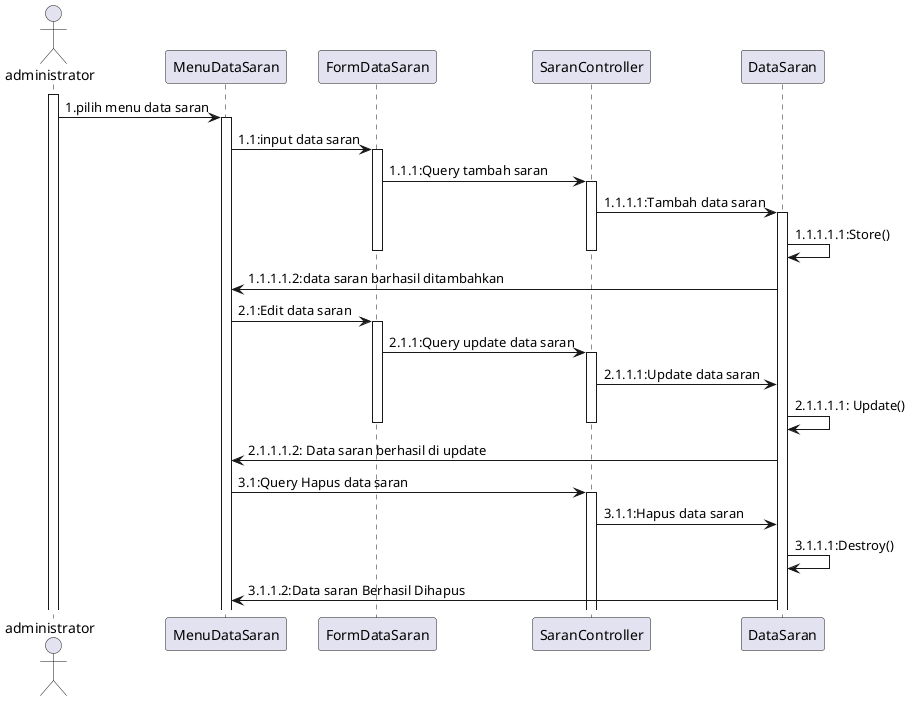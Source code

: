 @startuml
actor administrator
activate administrator
administrator->MenuDataSaran:1.pilih menu data saran
activate MenuDataSaran
MenuDataSaran->FormDataSaran:1.1:input data saran
activate FormDataSaran
FormDataSaran->SaranController:1.1.1:Query tambah saran
activate SaranController
SaranController->DataSaran:1.1.1.1:Tambah data saran
activate DataSaran
DataSaran->DataSaran:1.1.1.1.1:Store()
deactivate SaranController
deactivate FormDataSaran
DataSaran->MenuDataSaran:1.1.1.1.2:data saran barhasil ditambahkan
MenuDataSaran->FormDataSaran:2.1:Edit data saran
activate FormDataSaran
FormDataSaran->SaranController:2.1.1:Query update data saran
activate SaranController
SaranController->DataSaran:2.1.1.1:Update data saran
DataSaran->DataSaran:2.1.1.1.1: Update()
deactivate SaranController
deactivate FormDataSaran
DataSaran->MenuDataSaran:2.1.1.1.2: Data saran berhasil di update
MenuDataSaran->SaranController:3.1:Query Hapus data saran
activate SaranController
SaranController->DataSaran:3.1.1:Hapus data saran
DataSaran->DataSaran:3.1.1.1:Destroy()
DataSaran->MenuDataSaran:3.1.1.2:Data saran Berhasil Dihapus

@enduml

